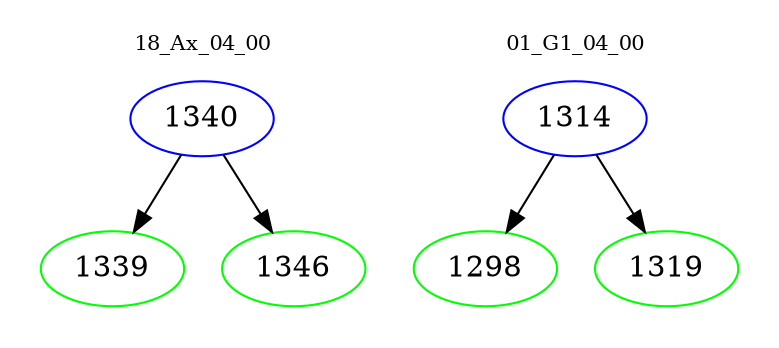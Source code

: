 digraph{
subgraph cluster_0 {
color = white
label = "18_Ax_04_00";
fontsize=10;
T0_1340 [label="1340", color="blue"]
T0_1340 -> T0_1339 [color="black"]
T0_1339 [label="1339", color="green"]
T0_1340 -> T0_1346 [color="black"]
T0_1346 [label="1346", color="green"]
}
subgraph cluster_1 {
color = white
label = "01_G1_04_00";
fontsize=10;
T1_1314 [label="1314", color="blue"]
T1_1314 -> T1_1298 [color="black"]
T1_1298 [label="1298", color="green"]
T1_1314 -> T1_1319 [color="black"]
T1_1319 [label="1319", color="green"]
}
}
